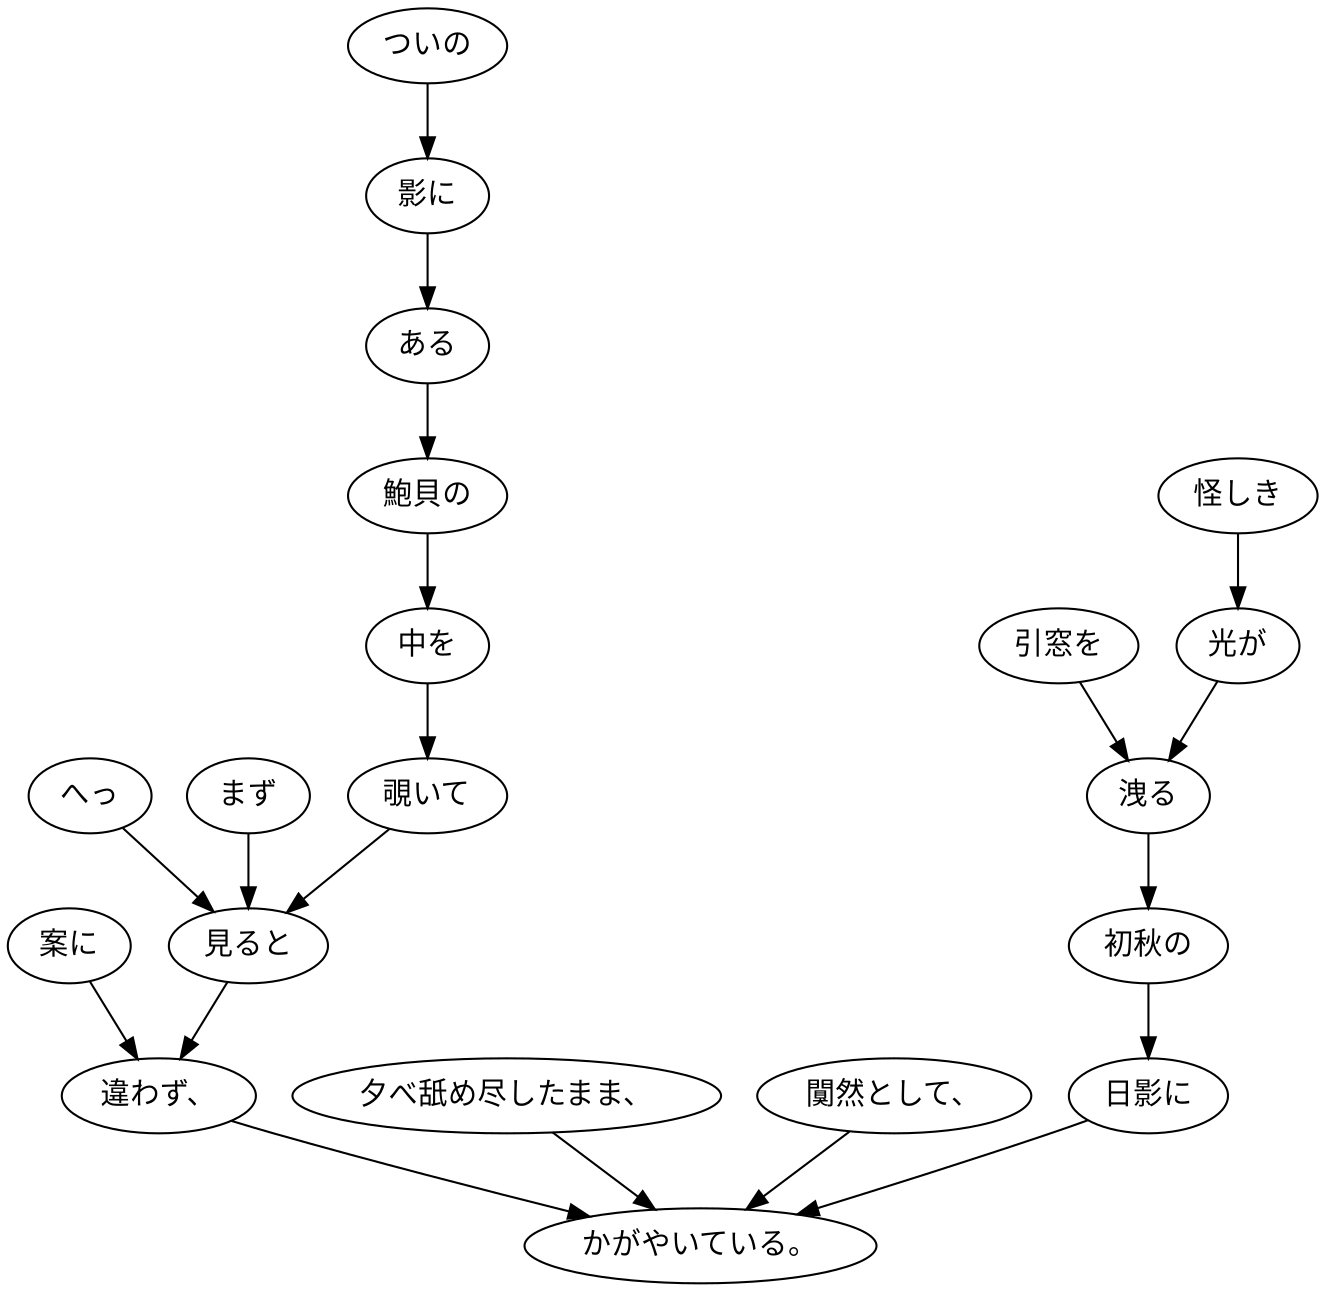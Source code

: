 digraph graph6421 {
	node0 [label="まず"];
	node1 [label="へっ"];
	node2 [label="ついの"];
	node3 [label="影に"];
	node4 [label="ある"];
	node5 [label="鮑貝の"];
	node6 [label="中を"];
	node7 [label="覗いて"];
	node8 [label="見ると"];
	node9 [label="案に"];
	node10 [label="違わず、"];
	node11 [label="夕べ舐め尽したまま、"];
	node12 [label="闃然として、"];
	node13 [label="怪しき"];
	node14 [label="光が"];
	node15 [label="引窓を"];
	node16 [label="洩る"];
	node17 [label="初秋の"];
	node18 [label="日影に"];
	node19 [label="かがやいている。"];
	node0 -> node8;
	node1 -> node8;
	node2 -> node3;
	node3 -> node4;
	node4 -> node5;
	node5 -> node6;
	node6 -> node7;
	node7 -> node8;
	node8 -> node10;
	node9 -> node10;
	node10 -> node19;
	node11 -> node19;
	node12 -> node19;
	node13 -> node14;
	node14 -> node16;
	node15 -> node16;
	node16 -> node17;
	node17 -> node18;
	node18 -> node19;
}
